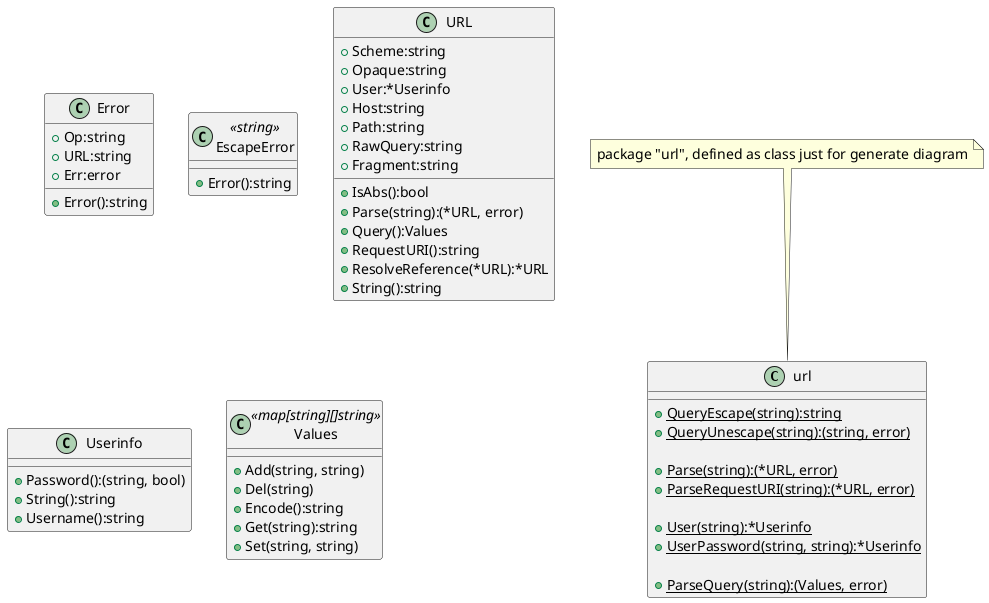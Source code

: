 @startuml
skinparam {
	defaultFontName Tohama
	defaultFontSize 14
}

class url {
	+{static} QueryEscape(string):string
	+{static} QueryUnescape(string):(string, error)

	+{static} Parse(string):(*URL, error)
	+{static} ParseRequestURI(string):(*URL, error)

	+{static} User(string):*Userinfo
	+{static} UserPassword(string, string):*Userinfo

	+{static} ParseQuery(string):(Values, error)
}

class Error {
	+Op:string
	+URL:string
	+Err:error

	+Error():string
}

class EscapeError <<string>> {
	+Error():string
}

class URL {
	+Scheme:string
	+Opaque:string
	+User:*Userinfo
	+Host:string
	+Path:string
	+RawQuery:string
	+Fragment:string

	+IsAbs():bool
	+Parse(string):(*URL, error)
	+Query():Values
	+RequestURI():string
	+ResolveReference(*URL):*URL
	+String():string
}

class Userinfo {
	+Password():(string, bool)
	+String():string
	+Username():string
}

class Values <<map[string][]string>> {
	+Add(string, string)
	+Del(string)
	+Encode():string
	+Get(string):string
	+Set(string, string)
}

note top of url: package "url", defined as class just for generate diagram

@enduml
